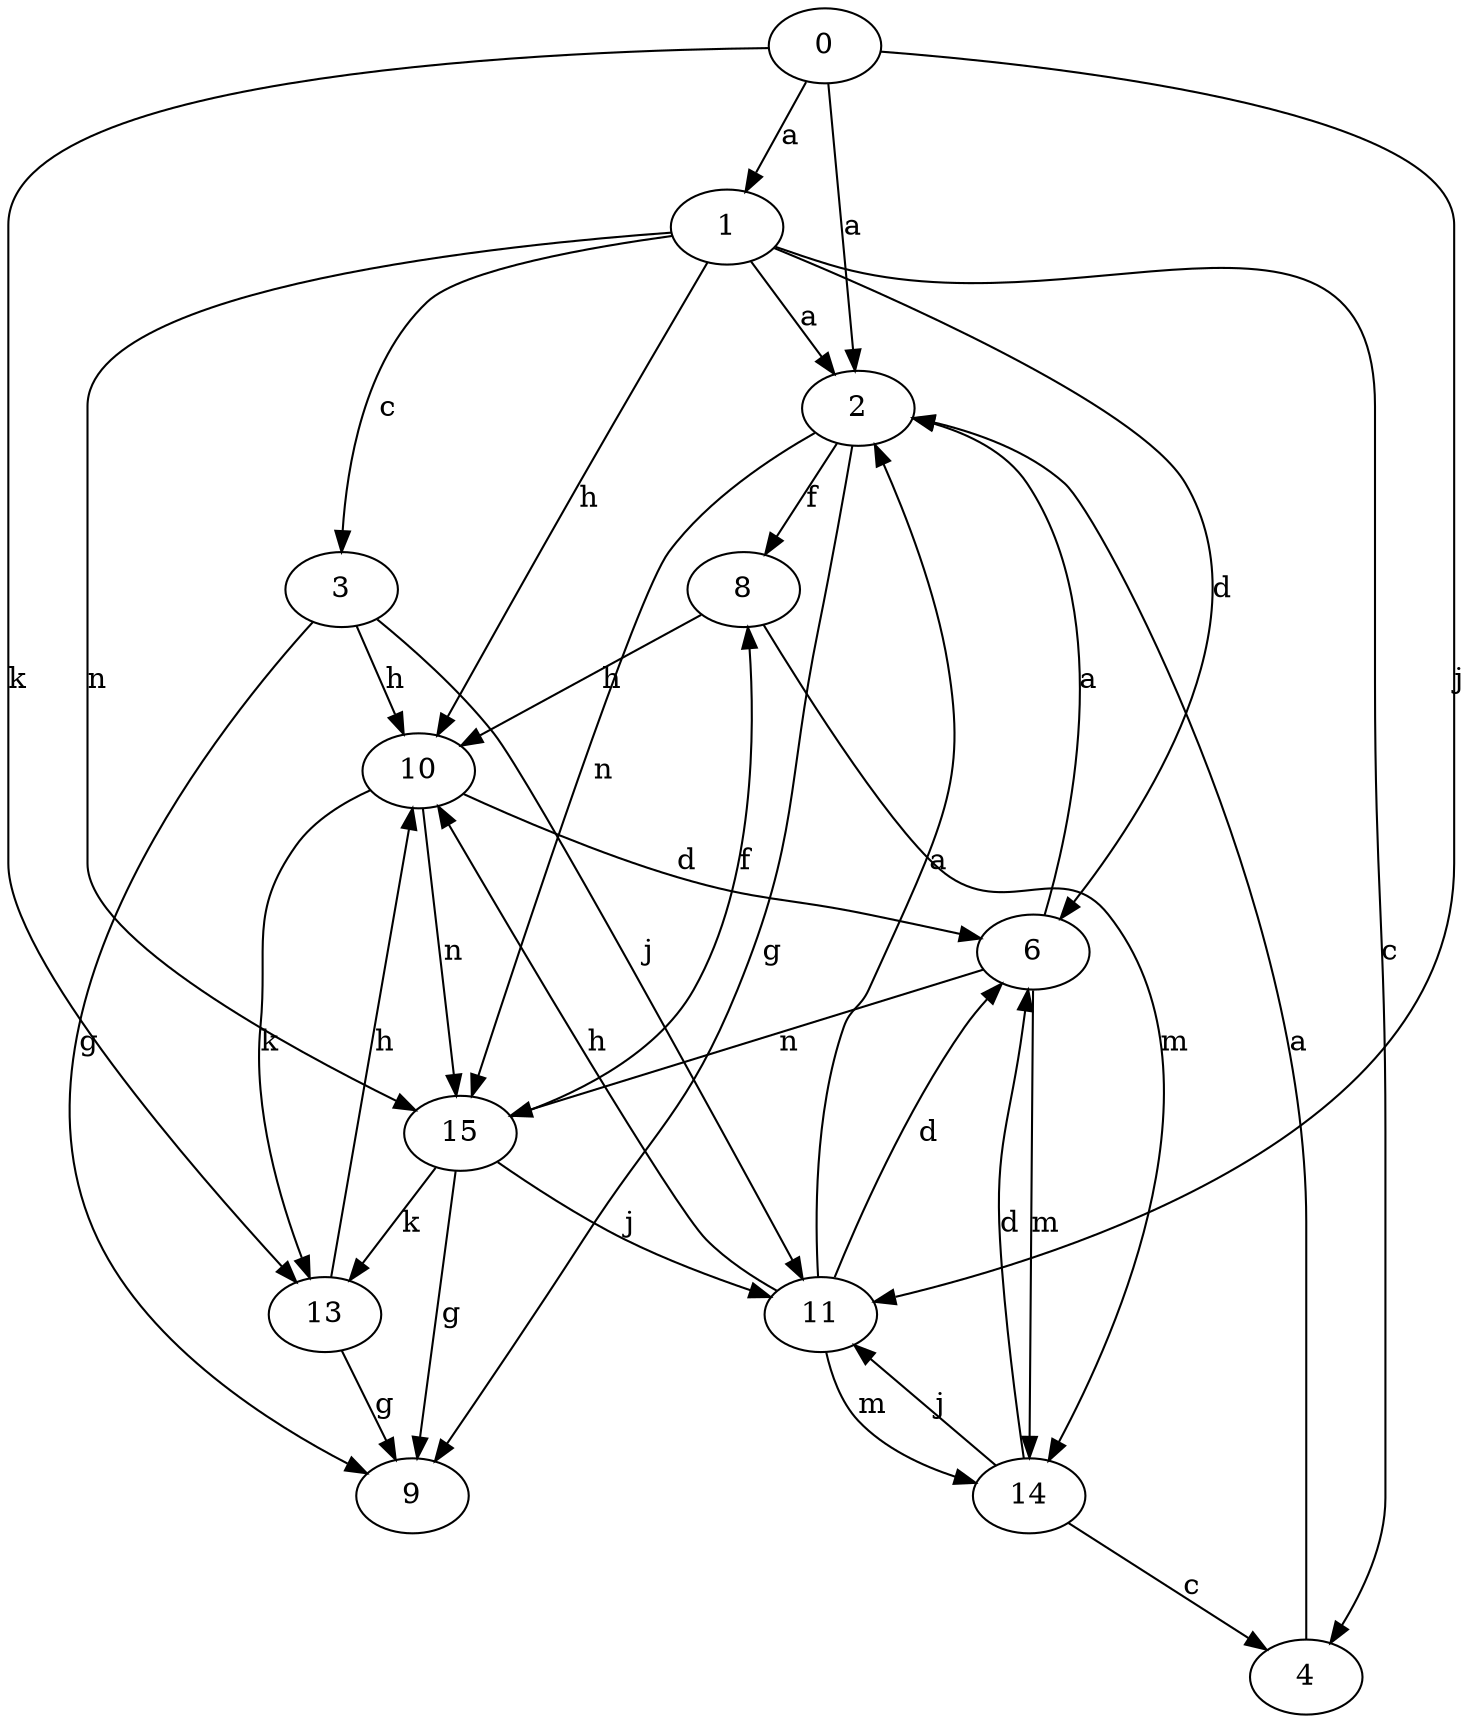 strict digraph  {
0;
1;
2;
3;
4;
6;
8;
9;
10;
11;
13;
14;
15;
0 -> 1  [label=a];
0 -> 2  [label=a];
0 -> 11  [label=j];
0 -> 13  [label=k];
1 -> 2  [label=a];
1 -> 3  [label=c];
1 -> 4  [label=c];
1 -> 6  [label=d];
1 -> 10  [label=h];
1 -> 15  [label=n];
2 -> 8  [label=f];
2 -> 9  [label=g];
2 -> 15  [label=n];
3 -> 9  [label=g];
3 -> 10  [label=h];
3 -> 11  [label=j];
4 -> 2  [label=a];
6 -> 2  [label=a];
6 -> 14  [label=m];
6 -> 15  [label=n];
8 -> 10  [label=h];
8 -> 14  [label=m];
10 -> 6  [label=d];
10 -> 13  [label=k];
10 -> 15  [label=n];
11 -> 2  [label=a];
11 -> 6  [label=d];
11 -> 10  [label=h];
11 -> 14  [label=m];
13 -> 9  [label=g];
13 -> 10  [label=h];
14 -> 4  [label=c];
14 -> 6  [label=d];
14 -> 11  [label=j];
15 -> 8  [label=f];
15 -> 9  [label=g];
15 -> 11  [label=j];
15 -> 13  [label=k];
}
